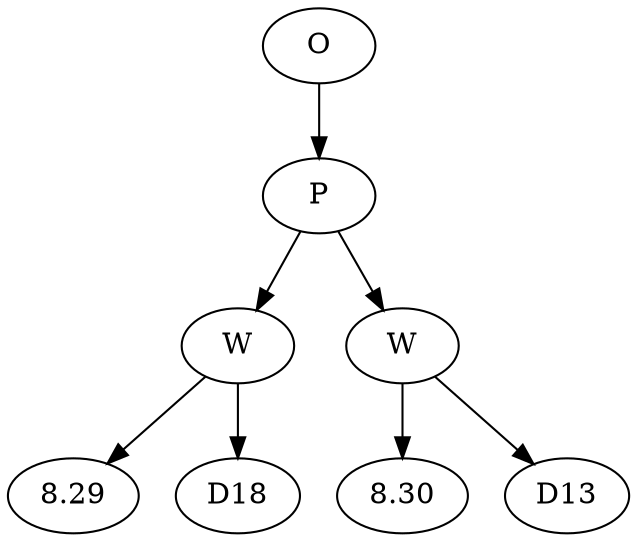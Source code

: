 // Tree
digraph {
	1225607 [label=O]
	1225608 [label=P]
	1225607 -> 1225608
	1225609 [label=W]
	1225608 -> 1225609
	1225610 [label=8.29]
	1225609 -> 1225610
	1225611 [label=D18]
	1225609 -> 1225611
	1225612 [label=W]
	1225608 -> 1225612
	1225613 [label=8.30]
	1225612 -> 1225613
	1225614 [label=D13]
	1225612 -> 1225614
}
